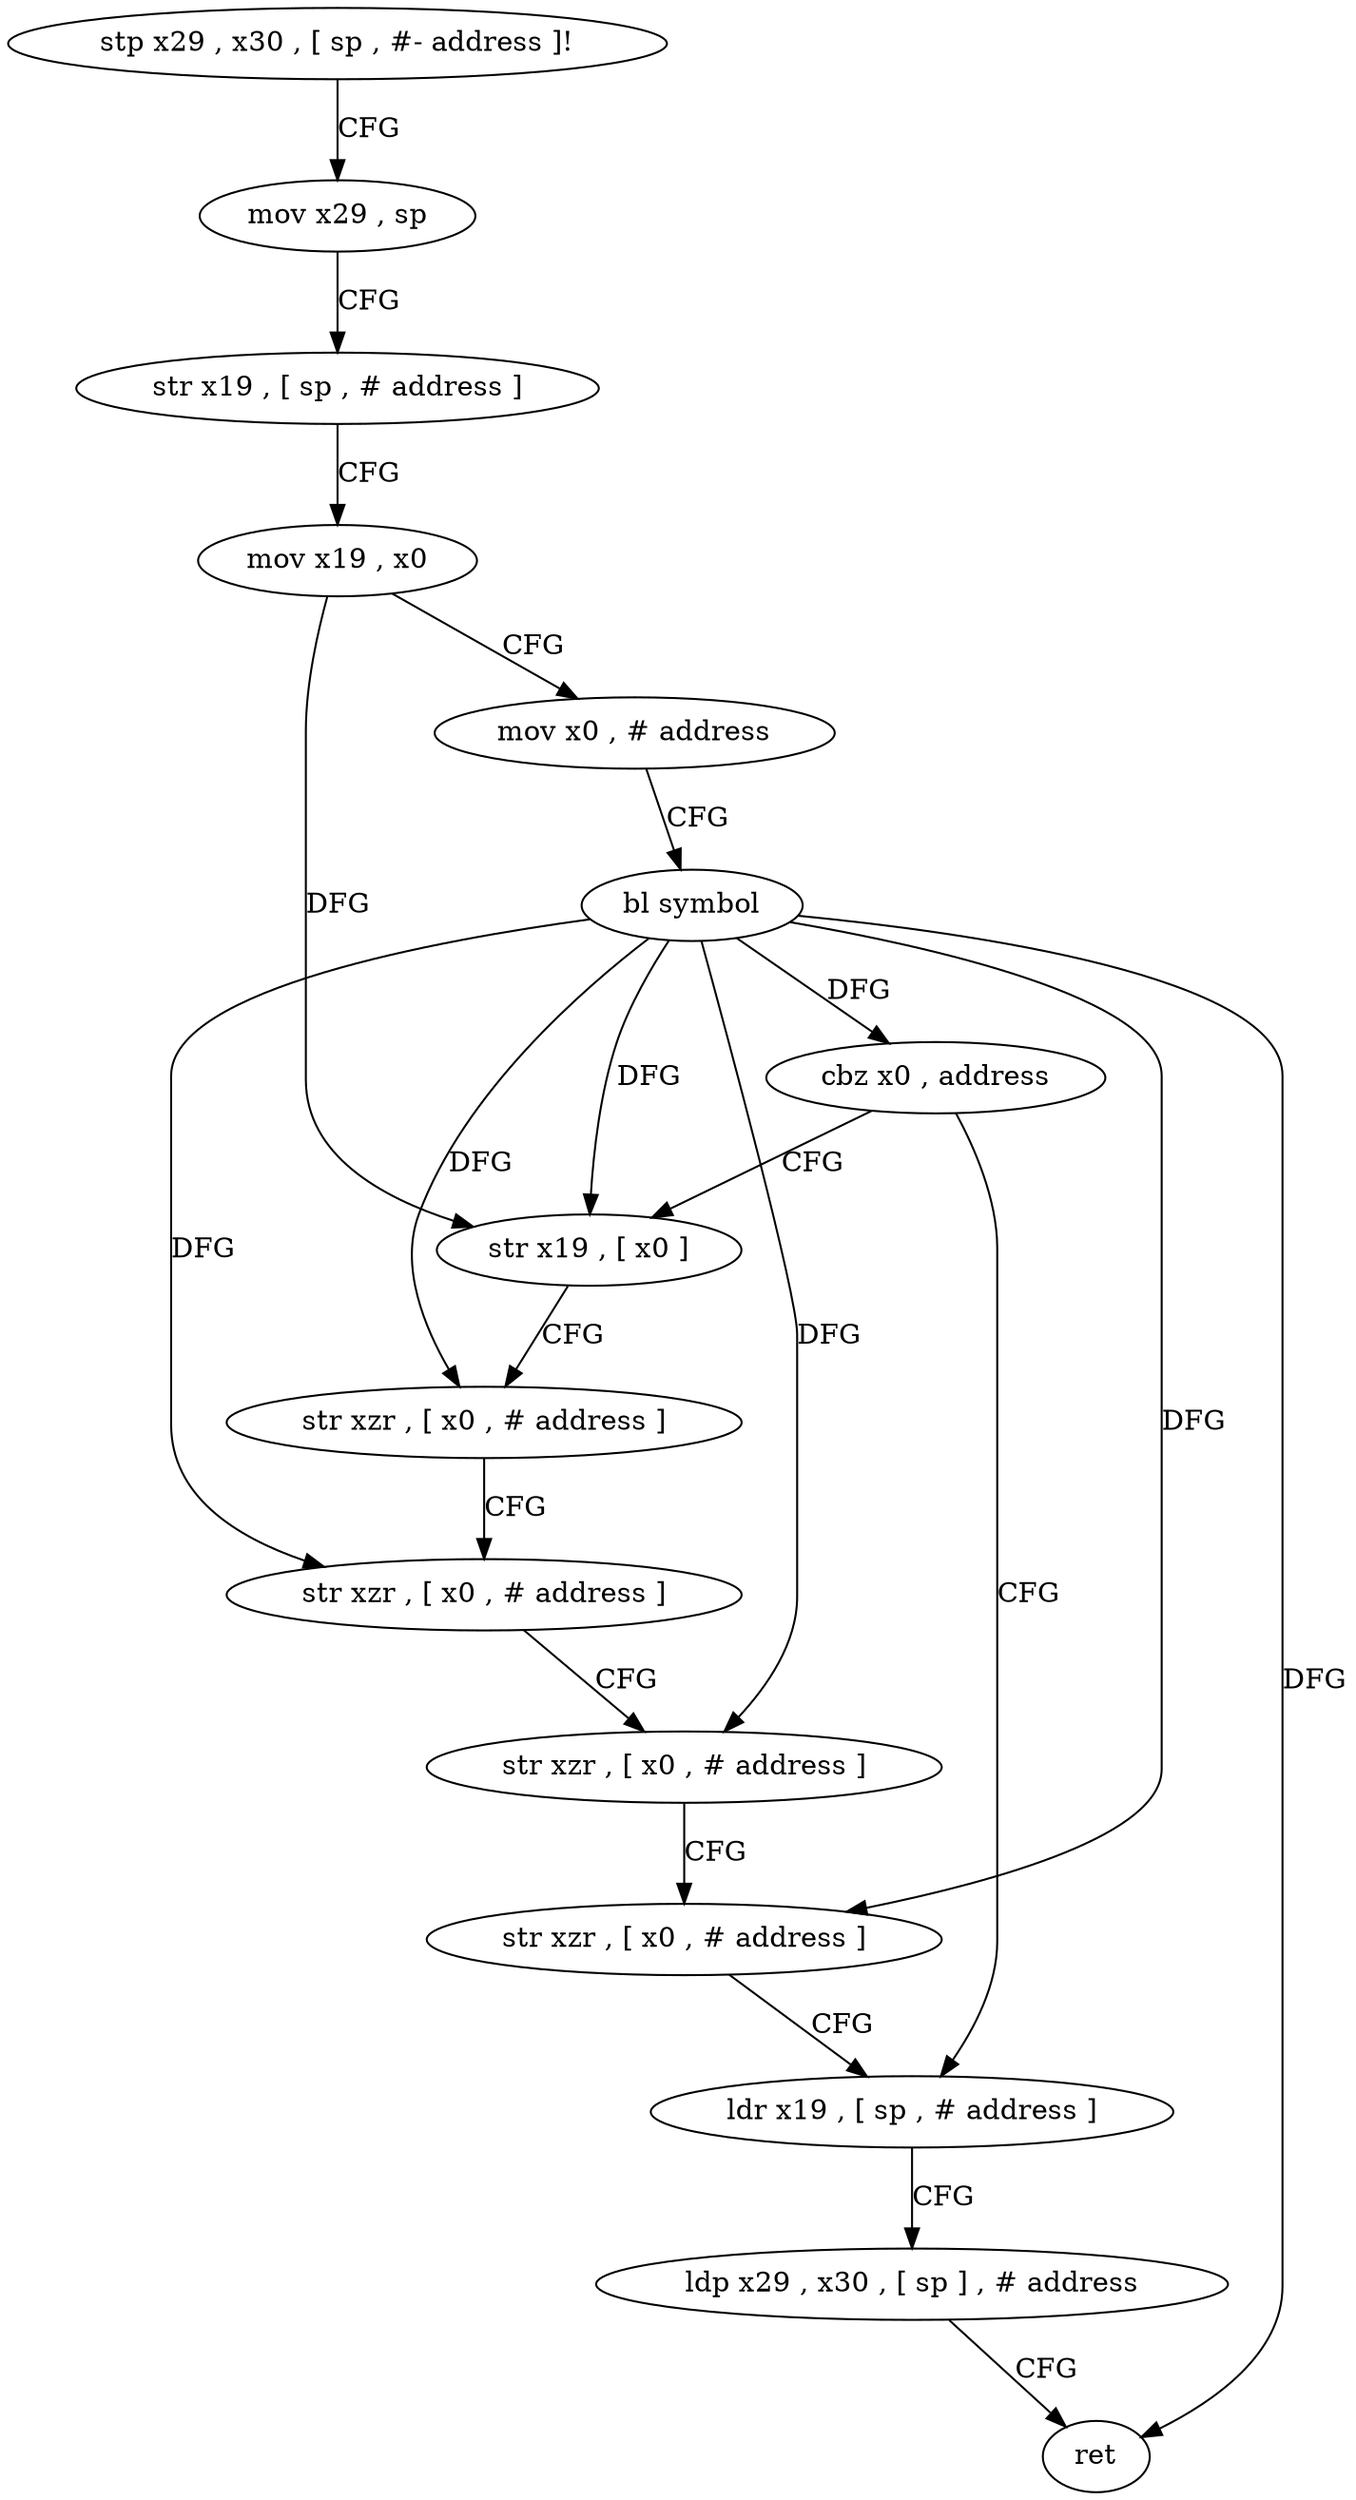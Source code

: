 digraph "func" {
"4268548" [label = "stp x29 , x30 , [ sp , #- address ]!" ]
"4268552" [label = "mov x29 , sp" ]
"4268556" [label = "str x19 , [ sp , # address ]" ]
"4268560" [label = "mov x19 , x0" ]
"4268564" [label = "mov x0 , # address" ]
"4268568" [label = "bl symbol" ]
"4268572" [label = "cbz x0 , address" ]
"4268596" [label = "ldr x19 , [ sp , # address ]" ]
"4268576" [label = "str x19 , [ x0 ]" ]
"4268600" [label = "ldp x29 , x30 , [ sp ] , # address" ]
"4268604" [label = "ret" ]
"4268580" [label = "str xzr , [ x0 , # address ]" ]
"4268584" [label = "str xzr , [ x0 , # address ]" ]
"4268588" [label = "str xzr , [ x0 , # address ]" ]
"4268592" [label = "str xzr , [ x0 , # address ]" ]
"4268548" -> "4268552" [ label = "CFG" ]
"4268552" -> "4268556" [ label = "CFG" ]
"4268556" -> "4268560" [ label = "CFG" ]
"4268560" -> "4268564" [ label = "CFG" ]
"4268560" -> "4268576" [ label = "DFG" ]
"4268564" -> "4268568" [ label = "CFG" ]
"4268568" -> "4268572" [ label = "DFG" ]
"4268568" -> "4268604" [ label = "DFG" ]
"4268568" -> "4268576" [ label = "DFG" ]
"4268568" -> "4268580" [ label = "DFG" ]
"4268568" -> "4268584" [ label = "DFG" ]
"4268568" -> "4268588" [ label = "DFG" ]
"4268568" -> "4268592" [ label = "DFG" ]
"4268572" -> "4268596" [ label = "CFG" ]
"4268572" -> "4268576" [ label = "CFG" ]
"4268596" -> "4268600" [ label = "CFG" ]
"4268576" -> "4268580" [ label = "CFG" ]
"4268600" -> "4268604" [ label = "CFG" ]
"4268580" -> "4268584" [ label = "CFG" ]
"4268584" -> "4268588" [ label = "CFG" ]
"4268588" -> "4268592" [ label = "CFG" ]
"4268592" -> "4268596" [ label = "CFG" ]
}
